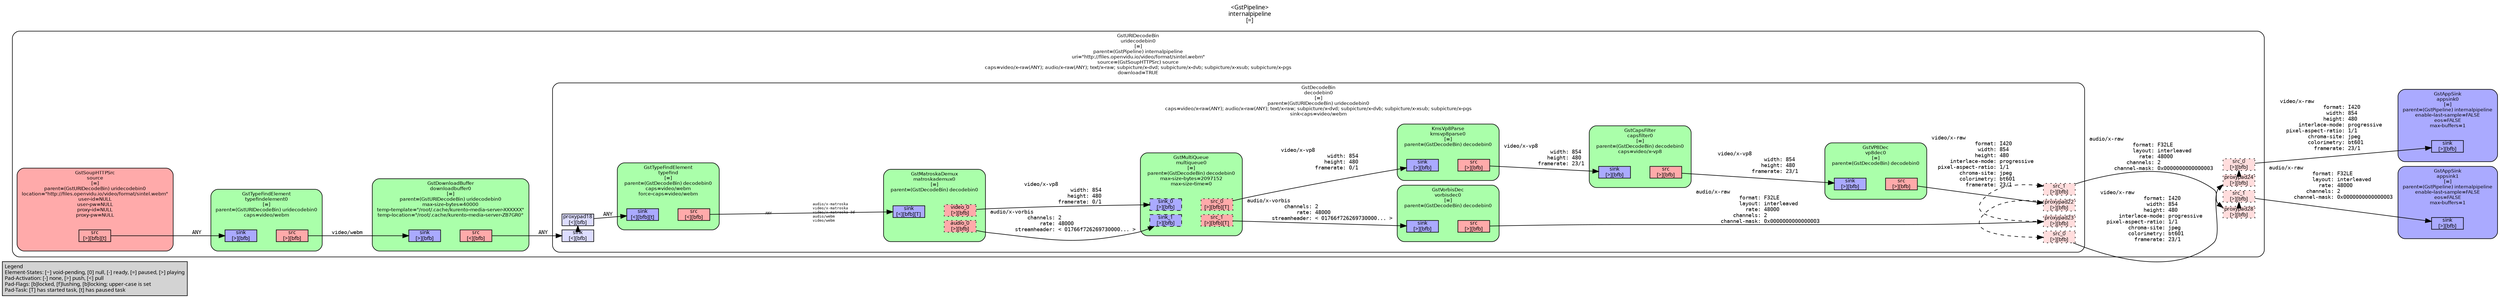 digraph pipeline {
  rankdir=LR;
  fontname="sans";
  fontsize="10";
  labelloc=t;
  nodesep=.1;
  ranksep=.2;
  label="<GstPipeline>\ninternalpipeline\n[=]";
  node [style="filled,rounded", shape=box, fontsize="9", fontname="sans", margin="0.0,0.0"];
  edge [labelfontsize="6", fontsize="9", fontname="monospace"];
  
  legend [
    pos="0,0!",
    margin="0.05,0.05",
    style="filled",
    label="Legend\lElement-States: [~] void-pending, [0] null, [-] ready, [=] paused, [>] playing\lPad-Activation: [-] none, [>] push, [<] pull\lPad-Flags: [b]locked, [f]lushing, [b]locking; upper-case is set\lPad-Task: [T] has started task, [t] has paused task\l",
  ];
  subgraph cluster_appsink1_0x7fd2580243b0 {
    fontname="Bitstream Vera Sans";
    fontsize="8";
    style="filled,rounded";
    color=black;
    label="GstAppSink\nappsink1\n[=]\nparent=(GstPipeline) internalpipeline\nenable-last-sample=FALSE\neos=FALSE\nmax-buffers=1";
    subgraph cluster_appsink1_0x7fd2580243b0_sink {
      label="";
      style="invis";
      appsink1_0x7fd2580243b0_sink_0x7fd2600276c0 [color=black, fillcolor="#aaaaff", label="sink\n[>][bfb]", height="0.2", style="filled,solid"];
    }

    fillcolor="#aaaaff";
  }

  subgraph cluster_appsink0_0x7fd25801c300 {
    fontname="Bitstream Vera Sans";
    fontsize="8";
    style="filled,rounded";
    color=black;
    label="GstAppSink\nappsink0\n[=]\nparent=(GstPipeline) internalpipeline\nenable-last-sample=FALSE\neos=FALSE\nmax-buffers=1";
    subgraph cluster_appsink0_0x7fd25801c300_sink {
      label="";
      style="invis";
      appsink0_0x7fd25801c300_sink_0x7fd260026dc0 [color=black, fillcolor="#aaaaff", label="sink\n[>][bfb]", height="0.2", style="filled,solid"];
    }

    fillcolor="#aaaaff";
  }

  subgraph cluster_uridecodebin0_0x7fd2c4012030 {
    fontname="Bitstream Vera Sans";
    fontsize="8";
    style="filled,rounded";
    color=black;
    label="GstURIDecodeBin\nuridecodebin0\n[=]\nparent=(GstPipeline) internalpipeline\nuri=\"http://files.openvidu.io/video/format/sintel.webm\"\nsource=(GstSoupHTTPSrc) source\ncaps=video/x-raw(ANY); audio/x-raw(ANY); text/x-raw; subpicture/x-dvd; subpicture/x-dvb; subpicture/x-xsub; subpicture/x-pgs\ndownload=TRUE";
    subgraph cluster_uridecodebin0_0x7fd2c4012030_src {
      label="";
      style="invis";
      _proxypad24_0x7fd290012c50 [color=black, fillcolor="#ffdddd", label="proxypad24\n[>][bfb]", height="0.2", style="filled,dotted"];
    _proxypad24_0x7fd290012c50 -> uridecodebin0_0x7fd2c4012030_src_0_0x7fd290010540 [style=dashed, minlen=0]
      uridecodebin0_0x7fd2c4012030_src_0_0x7fd290010540 [color=black, fillcolor="#ffdddd", label="src_0\n[>][bfb]", height="0.2", style="filled,dotted"];
      _proxypad28_0x7fd2900137e0 [color=black, fillcolor="#ffdddd", label="proxypad28\n[>][bfb]", height="0.2", style="filled,dotted"];
    _proxypad28_0x7fd2900137e0 -> uridecodebin0_0x7fd2c4012030_src_1_0x7fd290010f00 [style=dashed, minlen=0]
      uridecodebin0_0x7fd2c4012030_src_1_0x7fd290010f00 [color=black, fillcolor="#ffdddd", label="src_1\n[>][bfb]", height="0.2", style="filled,dotted"];
    }

    fillcolor="#ffffff";
    subgraph cluster_downloadbuffer0_0x7fd2d80b7200 {
      fontname="Bitstream Vera Sans";
      fontsize="8";
      style="filled,rounded";
      color=black;
      label="GstDownloadBuffer\ndownloadbuffer0\n[=]\nparent=(GstURIDecodeBin) uridecodebin0\nmax-size-bytes=40000\ntemp-template=\"/root/.cache/kurento-media-server-XXXXXX\"\ntemp-location=\"/root/.cache/kurento-media-server-ZB7GR0\"";
      subgraph cluster_downloadbuffer0_0x7fd2d80b7200_sink {
        label="";
        style="invis";
        downloadbuffer0_0x7fd2d80b7200_sink_0x7fd2d80b7470 [color=black, fillcolor="#aaaaff", label="sink\n[>][bfb]", height="0.2", style="filled,solid"];
      }

      subgraph cluster_downloadbuffer0_0x7fd2d80b7200_src {
        label="";
        style="invis";
        downloadbuffer0_0x7fd2d80b7200_src_0x7fd2d80b76b0 [color=black, fillcolor="#ffaaaa", label="src\n[<][bfb]", height="0.2", style="filled,solid"];
      }

      downloadbuffer0_0x7fd2d80b7200_sink_0x7fd2d80b7470 -> downloadbuffer0_0x7fd2d80b7200_src_0x7fd2d80b76b0 [style="invis"];
      fillcolor="#aaffaa";
    }

    downloadbuffer0_0x7fd2d80b7200_src_0x7fd2d80b76b0 -> decodebin0_0x7fd26c034160_sink_0x7fd2d809d160 [label="ANY"]
    subgraph cluster_decodebin0_0x7fd26c034160 {
      fontname="Bitstream Vera Sans";
      fontsize="8";
      style="filled,rounded";
      color=black;
      label="GstDecodeBin\ndecodebin0\n[=]\nparent=(GstURIDecodeBin) uridecodebin0\ncaps=video/x-raw(ANY); audio/x-raw(ANY); text/x-raw; subpicture/x-dvd; subpicture/x-dvb; subpicture/x-xsub; subpicture/x-pgs\nsink-caps=video/webm";
      subgraph cluster_decodebin0_0x7fd26c034160_sink {
        label="";
        style="invis";
        _proxypad18_0x7fd2d80a25e0 [color=black, fillcolor="#ddddff", label="proxypad18\n[<][bfb]", height="0.2", style="filled,solid"];
      decodebin0_0x7fd26c034160_sink_0x7fd2d809d160 -> _proxypad18_0x7fd2d80a25e0 [style=dashed, minlen=0]
        decodebin0_0x7fd26c034160_sink_0x7fd2d809d160 [color=black, fillcolor="#ddddff", label="sink\n[<][bfb]", height="0.2", style="filled,solid"];
      }

      subgraph cluster_decodebin0_0x7fd26c034160_src {
        label="";
        style="invis";
        _proxypad22_0x7fd2d80a2f20 [color=black, fillcolor="#ffdddd", label="proxypad22\n[>][bfb]", height="0.2", style="filled,dotted"];
      _proxypad22_0x7fd2d80a2f20 -> decodebin0_0x7fd26c034160_src_0_0x7fd2d80b4af0 [style=dashed, minlen=0]
        decodebin0_0x7fd26c034160_src_0_0x7fd2d80b4af0 [color=black, fillcolor="#ffdddd", label="src_0\n[>][bfb]", height="0.2", style="filled,dotted"];
        _proxypad23_0x7fd290012310 [color=black, fillcolor="#ffdddd", label="proxypad23\n[>][bfb]", height="0.2", style="filled,dotted"];
      _proxypad23_0x7fd290012310 -> decodebin0_0x7fd26c034160_src_1_0x7fd2d80b5530 [style=dashed, minlen=0]
        decodebin0_0x7fd26c034160_src_1_0x7fd2d80b5530 [color=black, fillcolor="#ffdddd", label="src_1\n[>][bfb]", height="0.2", style="filled,dotted"];
      }

      decodebin0_0x7fd26c034160_sink_0x7fd2d809d160 -> decodebin0_0x7fd26c034160_src_0_0x7fd2d80b4af0 [style="invis"];
      fillcolor="#ffffff";
      subgraph cluster_vp8dec0_0x7fd258007370 {
        fontname="Bitstream Vera Sans";
        fontsize="8";
        style="filled,rounded";
        color=black;
        label="GstVP8Dec\nvp8dec0\n[=]\nparent=(GstDecodeBin) decodebin0";
        subgraph cluster_vp8dec0_0x7fd258007370_sink {
          label="";
          style="invis";
          vp8dec0_0x7fd258007370_sink_0x7fd2600264c0 [color=black, fillcolor="#aaaaff", label="sink\n[>][bfb]", height="0.2", style="filled,solid"];
        }

        subgraph cluster_vp8dec0_0x7fd258007370_src {
          label="";
          style="invis";
          vp8dec0_0x7fd258007370_src_0x7fd260026700 [color=black, fillcolor="#ffaaaa", label="src\n[>][bfb]", height="0.2", style="filled,solid"];
        }

        vp8dec0_0x7fd258007370_sink_0x7fd2600264c0 -> vp8dec0_0x7fd258007370_src_0x7fd260026700 [style="invis"];
        fillcolor="#aaffaa";
      }

      vp8dec0_0x7fd258007370_src_0x7fd260026700 -> _proxypad22_0x7fd2d80a2f20 [label="video/x-raw\l              format: I420\l               width: 854\l              height: 480\l      interlace-mode: progressive\l  pixel-aspect-ratio: 1/1\l         chroma-site: jpeg\l         colorimetry: bt601\l           framerate: 23/1\l"]
      subgraph cluster_vorbisdec0_0x7fd26002ad40 {
        fontname="Bitstream Vera Sans";
        fontsize="8";
        style="filled,rounded";
        color=black;
        label="GstVorbisDec\nvorbisdec0\n[=]\nparent=(GstDecodeBin) decodebin0";
        subgraph cluster_vorbisdec0_0x7fd26002ad40_sink {
          label="";
          style="invis";
          vorbisdec0_0x7fd26002ad40_sink_0x7fd260026040 [color=black, fillcolor="#aaaaff", label="sink\n[>][bfb]", height="0.2", style="filled,solid"];
        }

        subgraph cluster_vorbisdec0_0x7fd26002ad40_src {
          label="";
          style="invis";
          vorbisdec0_0x7fd26002ad40_src_0x7fd260026280 [color=black, fillcolor="#ffaaaa", label="src\n[>][bfb]", height="0.2", style="filled,solid"];
        }

        vorbisdec0_0x7fd26002ad40_sink_0x7fd260026040 -> vorbisdec0_0x7fd26002ad40_src_0x7fd260026280 [style="invis"];
        fillcolor="#aaffaa";
      }

      vorbisdec0_0x7fd26002ad40_src_0x7fd260026280 -> _proxypad23_0x7fd290012310 [label="audio/x-raw\l              format: F32LE\l              layout: interleaved\l                rate: 48000\l            channels: 2\l        channel-mask: 0x0000000000000003\l"]
      subgraph cluster_capsfilter0_0x7fd2d8066d90 {
        fontname="Bitstream Vera Sans";
        fontsize="8";
        style="filled,rounded";
        color=black;
        label="GstCapsFilter\ncapsfilter0\n[=]\nparent=(GstDecodeBin) decodebin0\ncaps=video/x-vp8";
        subgraph cluster_capsfilter0_0x7fd2d8066d90_sink {
          label="";
          style="invis";
          capsfilter0_0x7fd2d8066d90_sink_0x7fd25c037480 [color=black, fillcolor="#aaaaff", label="sink\n[>][bfb]", height="0.2", style="filled,solid"];
        }

        subgraph cluster_capsfilter0_0x7fd2d8066d90_src {
          label="";
          style="invis";
          capsfilter0_0x7fd2d8066d90_src_0x7fd25c0376c0 [color=black, fillcolor="#ffaaaa", label="src\n[>][bfb]", height="0.2", style="filled,solid"];
        }

        capsfilter0_0x7fd2d8066d90_sink_0x7fd25c037480 -> capsfilter0_0x7fd2d8066d90_src_0x7fd25c0376c0 [style="invis"];
        fillcolor="#aaffaa";
      }

      capsfilter0_0x7fd2d8066d90_src_0x7fd25c0376c0 -> vp8dec0_0x7fd258007370_sink_0x7fd2600264c0 [label="video/x-vp8\l               width: 854\l              height: 480\l           framerate: 23/1\l"]
      subgraph cluster_kmsvp8parse0_0x7fd26001c1b0 {
        fontname="Bitstream Vera Sans";
        fontsize="8";
        style="filled,rounded";
        color=black;
        label="KmsVp8Parse\nkmsvp8parse0\n[=]\nparent=(GstDecodeBin) decodebin0";
        subgraph cluster_kmsvp8parse0_0x7fd26001c1b0_sink {
          label="";
          style="invis";
          kmsvp8parse0_0x7fd26001c1b0_sink_0x7fd25c037000 [color=black, fillcolor="#aaaaff", label="sink\n[>][bfb]", height="0.2", style="filled,solid"];
        }

        subgraph cluster_kmsvp8parse0_0x7fd26001c1b0_src {
          label="";
          style="invis";
          kmsvp8parse0_0x7fd26001c1b0_src_0x7fd25c037240 [color=black, fillcolor="#ffaaaa", label="src\n[>][bfb]", height="0.2", style="filled,solid"];
        }

        kmsvp8parse0_0x7fd26001c1b0_sink_0x7fd25c037000 -> kmsvp8parse0_0x7fd26001c1b0_src_0x7fd25c037240 [style="invis"];
        fillcolor="#aaffaa";
      }

      kmsvp8parse0_0x7fd26001c1b0_src_0x7fd25c037240 -> capsfilter0_0x7fd2d8066d90_sink_0x7fd25c037480 [label="video/x-vp8\l               width: 854\l              height: 480\l           framerate: 23/1\l"]
      subgraph cluster_multiqueue0_0x7fd2d806e710 {
        fontname="Bitstream Vera Sans";
        fontsize="8";
        style="filled,rounded";
        color=black;
        label="GstMultiQueue\nmultiqueue0\n[=]\nparent=(GstDecodeBin) decodebin0\nmax-size-bytes=2097152\nmax-size-time=0";
        subgraph cluster_multiqueue0_0x7fd2d806e710_sink {
          label="";
          style="invis";
          multiqueue0_0x7fd2d806e710_sink_0_0x7fd25c036b80 [color=black, fillcolor="#aaaaff", label="sink_0\n[>][bfb]", height="0.2", style="filled,dashed"];
          multiqueue0_0x7fd2d806e710_sink_1_0x7fd25c037b40 [color=black, fillcolor="#aaaaff", label="sink_1\n[>][bfb]", height="0.2", style="filled,dashed"];
        }

        subgraph cluster_multiqueue0_0x7fd2d806e710_src {
          label="";
          style="invis";
          multiqueue0_0x7fd2d806e710_src_0_0x7fd25c036dc0 [color=black, fillcolor="#ffaaaa", label="src_0\n[>][bfb][T]", height="0.2", style="filled,dotted"];
          multiqueue0_0x7fd2d806e710_src_1_0x7fd25c037d80 [color=black, fillcolor="#ffaaaa", label="src_1\n[>][bfb][T]", height="0.2", style="filled,dotted"];
        }

        multiqueue0_0x7fd2d806e710_sink_0_0x7fd25c036b80 -> multiqueue0_0x7fd2d806e710_src_0_0x7fd25c036dc0 [style="invis"];
        fillcolor="#aaffaa";
      }

      multiqueue0_0x7fd2d806e710_src_0_0x7fd25c036dc0 -> kmsvp8parse0_0x7fd26001c1b0_sink_0x7fd25c037000 [label="video/x-vp8\l               width: 854\l              height: 480\l           framerate: 0/1\l"]
      multiqueue0_0x7fd2d806e710_src_1_0x7fd25c037d80 -> vorbisdec0_0x7fd26002ad40_sink_0x7fd260026040 [label="audio/x-vorbis\l            channels: 2\l                rate: 48000\l        streamheader: < 01766f726269730000... >\l"]
      subgraph cluster_matroskademux0_0x7fd2dc011100 {
        fontname="Bitstream Vera Sans";
        fontsize="8";
        style="filled,rounded";
        color=black;
        label="GstMatroskaDemux\nmatroskademux0\n[=]\nparent=(GstDecodeBin) decodebin0";
        subgraph cluster_matroskademux0_0x7fd2dc011100_sink {
          label="";
          style="invis";
          matroskademux0_0x7fd2dc011100_sink_0x7fd25c036040 [color=black, fillcolor="#aaaaff", label="sink\n[<][bfb][T]", height="0.2", style="filled,solid"];
        }

        subgraph cluster_matroskademux0_0x7fd2dc011100_src {
          label="";
          style="invis";
          matroskademux0_0x7fd2dc011100_video_0_0x7fd25c036940 [color=black, fillcolor="#ffaaaa", label="video_0\n[>][bfb]", height="0.2", style="filled,dotted"];
          matroskademux0_0x7fd2dc011100_audio_0_0x7fd25c037900 [color=black, fillcolor="#ffaaaa", label="audio_0\n[>][bfb]", height="0.2", style="filled,dotted"];
        }

        matroskademux0_0x7fd2dc011100_sink_0x7fd25c036040 -> matroskademux0_0x7fd2dc011100_video_0_0x7fd25c036940 [style="invis"];
        fillcolor="#aaffaa";
      }

      matroskademux0_0x7fd2dc011100_video_0_0x7fd25c036940 -> multiqueue0_0x7fd2d806e710_sink_0_0x7fd25c036b80 [label="video/x-vp8\l               width: 854\l              height: 480\l           framerate: 0/1\l"]
      matroskademux0_0x7fd2dc011100_audio_0_0x7fd25c037900 -> multiqueue0_0x7fd2d806e710_sink_1_0x7fd25c037b40 [label="audio/x-vorbis\l            channels: 2\l                rate: 48000\l        streamheader: < 01766f726269730000... >\l"]
      subgraph cluster_typefind_0x7fd26c0360b0 {
        fontname="Bitstream Vera Sans";
        fontsize="8";
        style="filled,rounded";
        color=black;
        label="GstTypeFindElement\ntypefind\n[=]\nparent=(GstDecodeBin) decodebin0\ncaps=video/webm\nforce-caps=video/webm";
        subgraph cluster_typefind_0x7fd26c0360b0_sink {
          label="";
          style="invis";
          typefind_0x7fd26c0360b0_sink_0x7fd2d80b6db0 [color=black, fillcolor="#aaaaff", label="sink\n[<][bfb][t]", height="0.2", style="filled,solid"];
        }

        subgraph cluster_typefind_0x7fd26c0360b0_src {
          label="";
          style="invis";
          typefind_0x7fd26c0360b0_src_0x7fd2d80b6ff0 [color=black, fillcolor="#ffaaaa", label="src\n[<][bfb]", height="0.2", style="filled,solid"];
        }

        typefind_0x7fd26c0360b0_sink_0x7fd2d80b6db0 -> typefind_0x7fd26c0360b0_src_0x7fd2d80b6ff0 [style="invis"];
        fillcolor="#aaffaa";
      }

      _proxypad18_0x7fd2d80a25e0 -> typefind_0x7fd26c0360b0_sink_0x7fd2d80b6db0 [label="ANY"]
      typefind_0x7fd26c0360b0_src_0x7fd2d80b6ff0 -> matroskademux0_0x7fd2dc011100_sink_0x7fd25c036040 [labeldistance="10", labelangle="0", label="                                                  ", taillabel="ANY", headlabel="audio/x-matroska\lvideo/x-matroska\lvideo/x-matroska-3d\laudio/webm\lvideo/webm\l"]
    }

    decodebin0_0x7fd26c034160_src_0_0x7fd2d80b4af0 -> _proxypad24_0x7fd290012c50 [label="video/x-raw\l              format: I420\l               width: 854\l              height: 480\l      interlace-mode: progressive\l  pixel-aspect-ratio: 1/1\l         chroma-site: jpeg\l         colorimetry: bt601\l           framerate: 23/1\l"]
    decodebin0_0x7fd26c034160_src_1_0x7fd2d80b5530 -> _proxypad28_0x7fd2900137e0 [label="audio/x-raw\l              format: F32LE\l              layout: interleaved\l                rate: 48000\l            channels: 2\l        channel-mask: 0x0000000000000003\l"]
    subgraph cluster_typefindelement0_0x7fd2d8035810 {
      fontname="Bitstream Vera Sans";
      fontsize="8";
      style="filled,rounded";
      color=black;
      label="GstTypeFindElement\ntypefindelement0\n[=]\nparent=(GstURIDecodeBin) uridecodebin0\ncaps=video/webm";
      subgraph cluster_typefindelement0_0x7fd2d8035810_sink {
        label="";
        style="invis";
        typefindelement0_0x7fd2d8035810_sink_0x7fd2d80b66f0 [color=black, fillcolor="#aaaaff", label="sink\n[>][bfb]", height="0.2", style="filled,solid"];
      }

      subgraph cluster_typefindelement0_0x7fd2d8035810_src {
        label="";
        style="invis";
        typefindelement0_0x7fd2d8035810_src_0x7fd2d80b6930 [color=black, fillcolor="#ffaaaa", label="src\n[>][bfb]", height="0.2", style="filled,solid"];
      }

      typefindelement0_0x7fd2d8035810_sink_0x7fd2d80b66f0 -> typefindelement0_0x7fd2d8035810_src_0x7fd2d80b6930 [style="invis"];
      fillcolor="#aaffaa";
    }

    typefindelement0_0x7fd2d8035810_src_0x7fd2d80b6930 -> downloadbuffer0_0x7fd2d80b7200_sink_0x7fd2d80b7470 [label="video/webm\l"]
    subgraph cluster_source_0x7fd2d00088d0 {
      fontname="Bitstream Vera Sans";
      fontsize="8";
      style="filled,rounded";
      color=black;
      label="GstSoupHTTPSrc\nsource\n[=]\nparent=(GstURIDecodeBin) uridecodebin0\nlocation=\"http://files.openvidu.io/video/format/sintel.webm\"\nuser-id=NULL\nuser-pw=NULL\nproxy-id=NULL\nproxy-pw=NULL";
      subgraph cluster_source_0x7fd2d00088d0_src {
        label="";
        style="invis";
        source_0x7fd2d00088d0_src_0x7fd2d80b64b0 [color=black, fillcolor="#ffaaaa", label="src\n[>][bfb][t]", height="0.2", style="filled,solid"];
      }

      fillcolor="#ffaaaa";
    }

    source_0x7fd2d00088d0_src_0x7fd2d80b64b0 -> typefindelement0_0x7fd2d8035810_sink_0x7fd2d80b66f0 [label="ANY"]
  }

  uridecodebin0_0x7fd2c4012030_src_0_0x7fd290010540 -> appsink0_0x7fd25801c300_sink_0x7fd260026dc0 [label="video/x-raw\l              format: I420\l               width: 854\l              height: 480\l      interlace-mode: progressive\l  pixel-aspect-ratio: 1/1\l         chroma-site: jpeg\l         colorimetry: bt601\l           framerate: 23/1\l"]
  uridecodebin0_0x7fd2c4012030_src_1_0x7fd290010f00 -> appsink1_0x7fd2580243b0_sink_0x7fd2600276c0 [label="audio/x-raw\l              format: F32LE\l              layout: interleaved\l                rate: 48000\l            channels: 2\l        channel-mask: 0x0000000000000003\l"]
}

